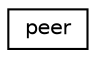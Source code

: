 digraph "Graphical Class Hierarchy"
{
  edge [fontname="Helvetica",fontsize="10",labelfontname="Helvetica",labelfontsize="10"];
  node [fontname="Helvetica",fontsize="10",shape=record];
  rankdir="LR";
  Node0 [label="peer",height=0.2,width=0.4,color="black", fillcolor="white", style="filled",URL="$structpeer.html"];
}
